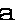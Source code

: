 beginfig(2)
% pickup pencircle scaled 1;
z1=(0,3);
z2=(2,4);
z3=(4,3);
z4=(4,1);
z5=(5,0);
z6=(2,2);
z7=(0,1);
z8=(2,0);
draw z1{up}..z2..{down}z3..{down}z4..z5;
draw z3{down}..z6..z7..z8..{up}z4;
endfig;
end